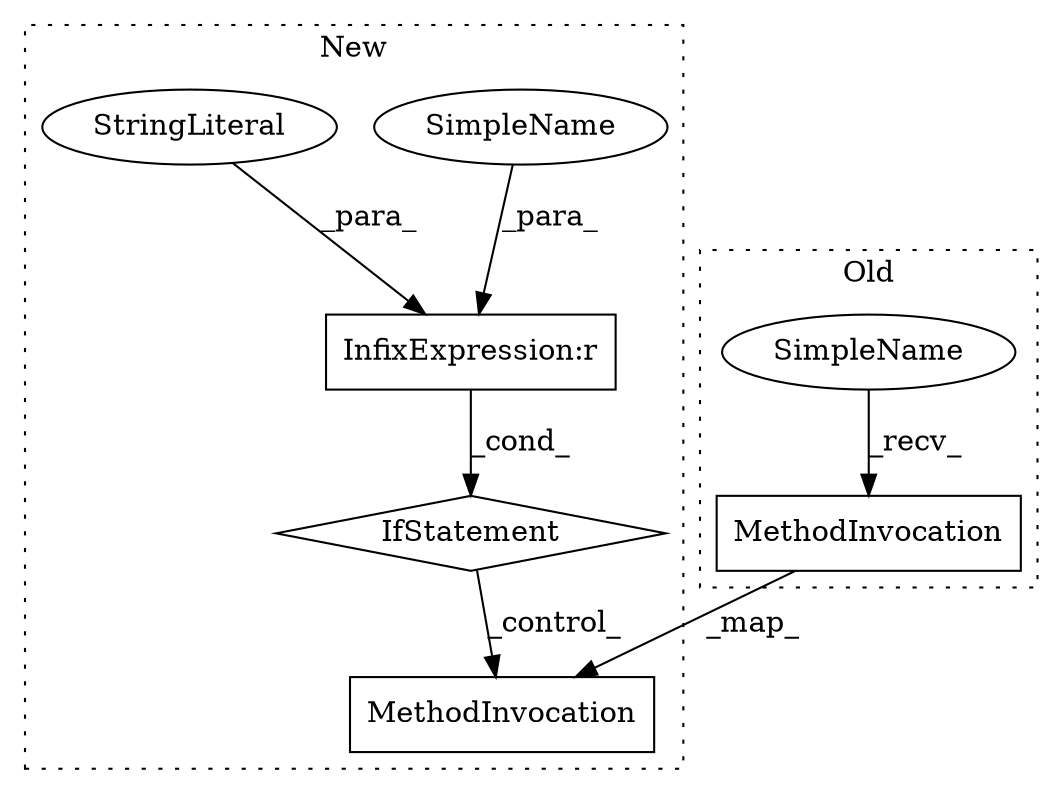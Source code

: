 digraph G {
subgraph cluster0 {
2 [label="MethodInvocation" a="32" s="18491,18528" l="11,1" shape="box"];
5 [label="SimpleName" a="42" s="18486" l="4" shape="ellipse"];
label = "Old";
style="dotted";
}
subgraph cluster1 {
1 [label="IfStatement" a="25" s="18638,18664" l="4,7" shape="diamond"];
3 [label="MethodInvocation" a="32" s="18671,18712" l="15,1" shape="box"];
4 [label="SimpleName" a="42" s="18642" l="14" shape="ellipse"];
6 [label="StringLiteral" a="45" s="18660" l="4" shape="ellipse"];
7 [label="InfixExpression:r" a="27" s="18656" l="4" shape="box"];
label = "New";
style="dotted";
}
1 -> 3 [label="_control_"];
2 -> 3 [label="_map_"];
4 -> 7 [label="_para_"];
5 -> 2 [label="_recv_"];
6 -> 7 [label="_para_"];
7 -> 1 [label="_cond_"];
}